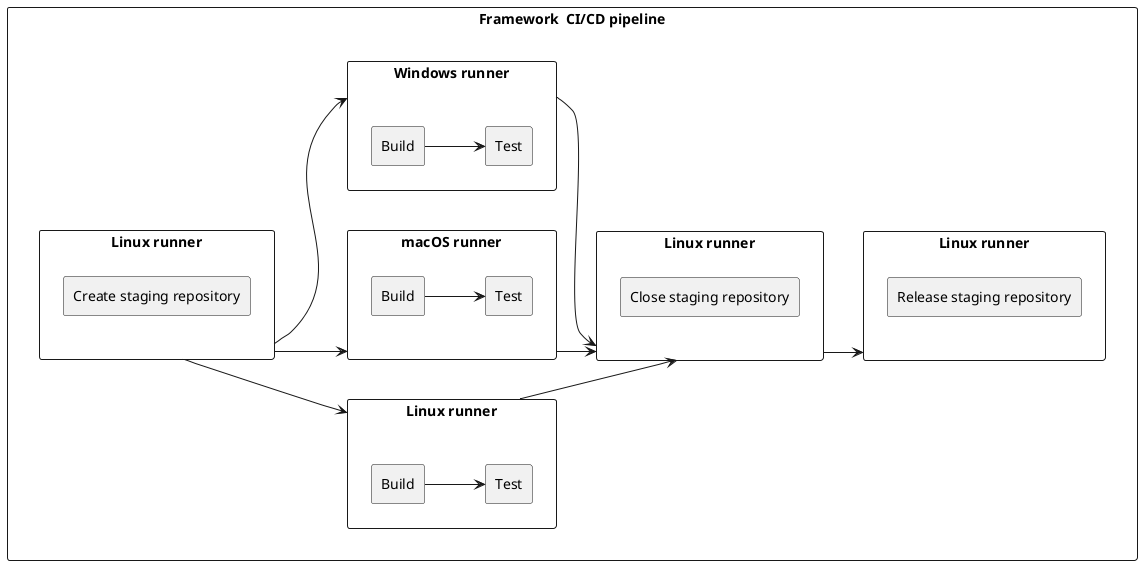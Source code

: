@startuml framework-ci
left to right direction

skinparam BackgroundColor transparent
skinparam componentStyle rectangle

component "Framework  CI/CD pipeline" {
  component "Linux runner" as crs {
    component "Create staging repository"
  }
  rectangle "Linux runner" as lr {
    component "Build" as lb
    component "Test" as lt
    lb --> lt
  }
  rectangle "macOS runner" as mr {
    component "Build" as mb
    component "Test" as tb
    mb --> tb
  }
  rectangle "Windows runner" as wr {
    component "Build" as wb
    component "Test" as wt
    wb --> wt
  }
  crs ---> lr
  crs ---> mr
  crs ---> wr

  component "Linux runner" as cr {
    component "Close staging repository"
  }
  
  lr ---> cr
  mr ---> cr
  wr ---> cr

  component "Linux runner" as rsr {
    component "Release staging repository"
  }

  cr --> rsr
 
}
@enduml